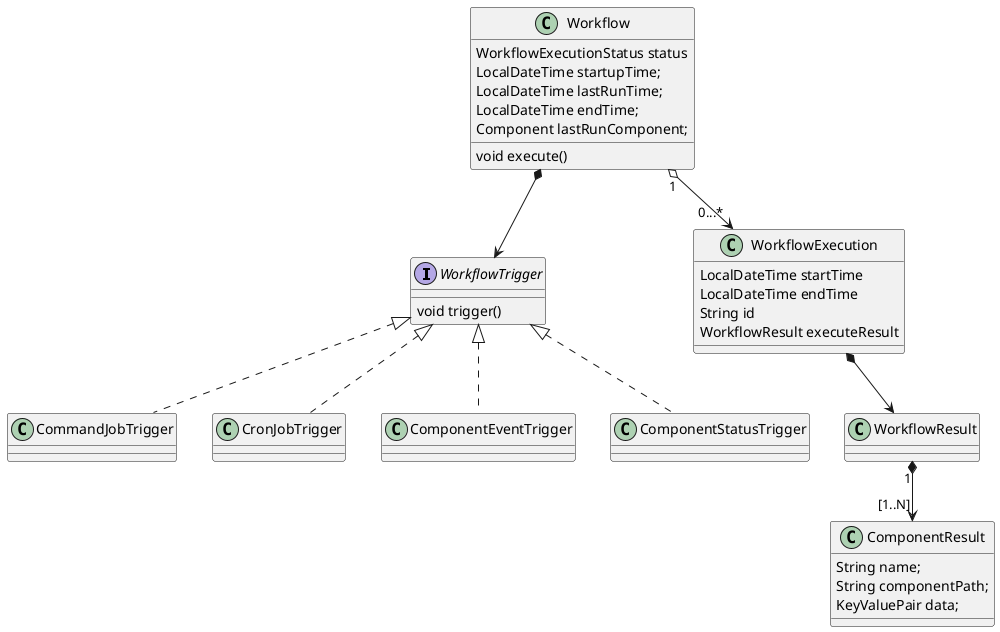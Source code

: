 @startuml

interface WorkflowTrigger{
  void trigger()
}

Class WorkflowExecution{
    LocalDateTime startTime
    LocalDateTime endTime
    String id
    WorkflowResult executeResult
}

class Workflow{
    WorkflowExecutionStatus status
    LocalDateTime startupTime;
    LocalDateTime lastRunTime;
    LocalDateTime endTime;
    Component lastRunComponent;
    void execute()
}

class ComponentResult{
    String name;
    String componentPath;
    KeyValuePair data;
}

'Abstract Class Activity{
'    String name
'    LocalDateTime startTime
'    LocalDateTime endTime
'    ActivityStatus status
'}

WorkflowExecution *--> WorkflowResult
WorkflowResult "1" *--> "[1..N]" ComponentResult

Workflow "1" o--> "0...*" WorkflowExecution
'Activity "1" *-->  "[1...*]" Job

'Job *--> WorkflowContext
'Job *--> WorkflowResult

'WorkflowRuntimeEngine *--> WorkflowInstanceScheduler
'WorkflowRuntimeEngine *-> Job

Workflow *--> WorkflowTrigger

WorkflowTrigger <|.. CommandJobTrigger
WorkflowTrigger <|.. CronJobTrigger
WorkflowTrigger <|.. ComponentEventTrigger
WorkflowTrigger <|.. ComponentStatusTrigger

'WorkflowTrigger *-->  WorkflowInstanceScheduler

@enduml